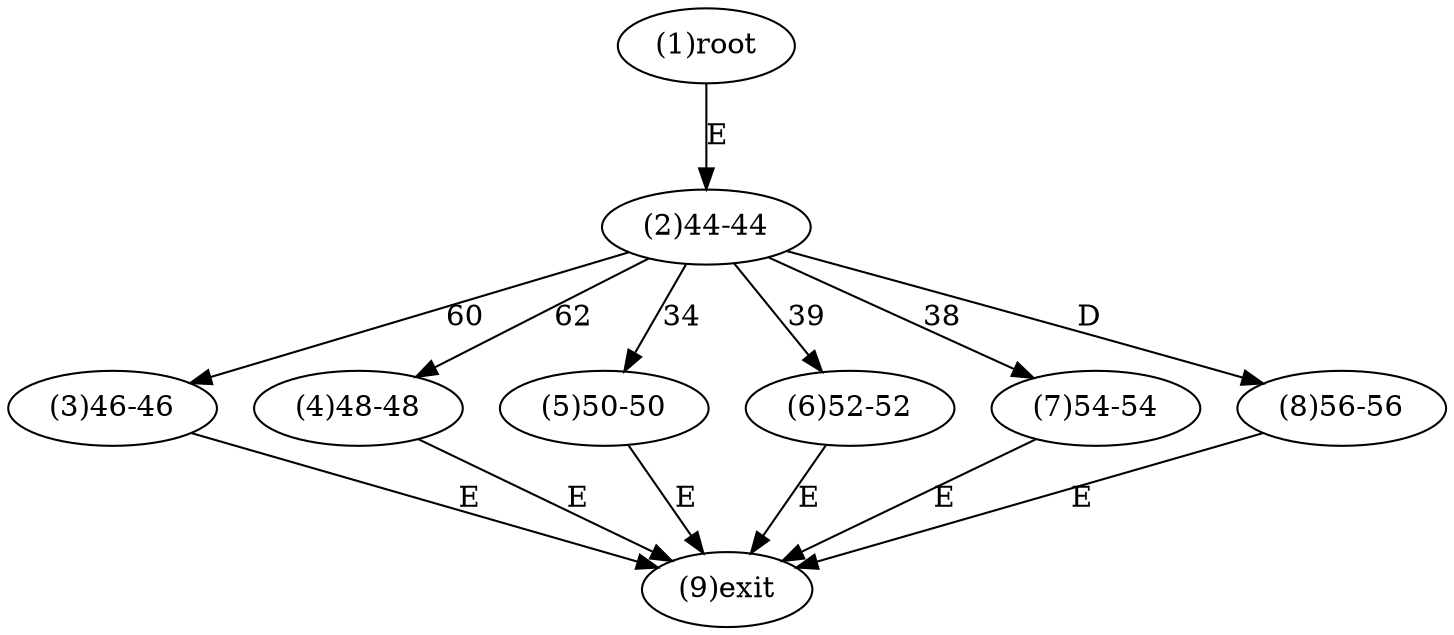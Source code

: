 digraph "" { 
1[ label="(1)root"];
2[ label="(2)44-44"];
3[ label="(3)46-46"];
4[ label="(4)48-48"];
5[ label="(5)50-50"];
6[ label="(6)52-52"];
7[ label="(7)54-54"];
8[ label="(8)56-56"];
9[ label="(9)exit"];
1->2[ label="E"];
2->5[ label="34"];
2->7[ label="38"];
2->6[ label="39"];
2->3[ label="60"];
2->4[ label="62"];
2->8[ label="D"];
3->9[ label="E"];
4->9[ label="E"];
5->9[ label="E"];
6->9[ label="E"];
7->9[ label="E"];
8->9[ label="E"];
}